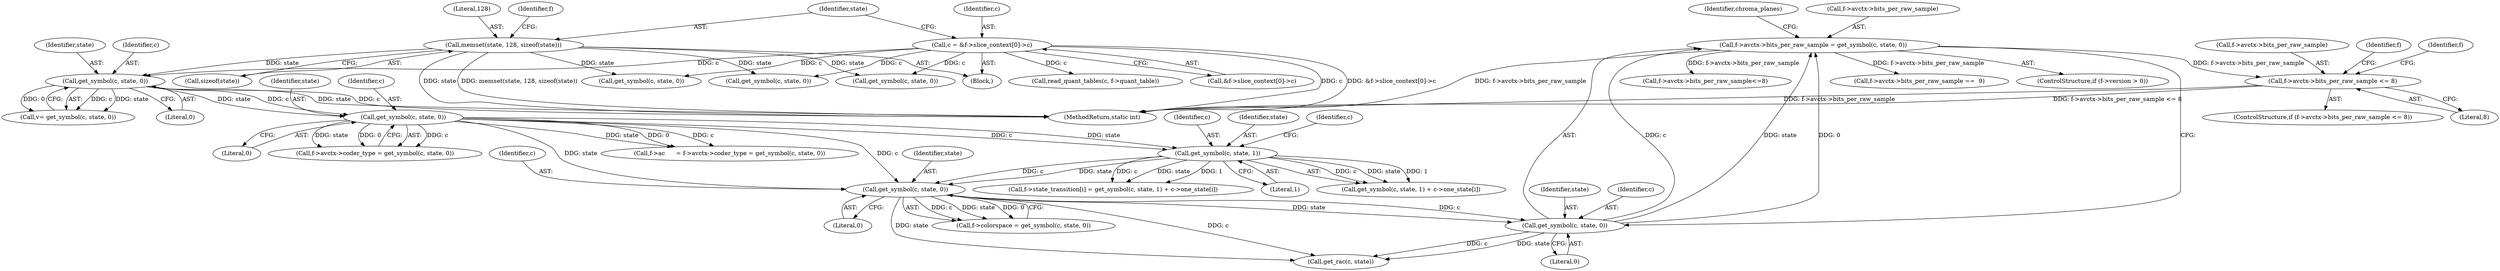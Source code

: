 digraph "0_FFmpeg_547d690d676064069d44703a1917e0dab7e33445@pointer" {
"1000343" [label="(Call,f->avctx->bits_per_raw_sample <= 8)"];
"1000225" [label="(Call,f->avctx->bits_per_raw_sample = get_symbol(c, state, 0))"];
"1000231" [label="(Call,get_symbol(c, state, 0))"];
"1000215" [label="(Call,get_symbol(c, state, 0))"];
"1000202" [label="(Call,get_symbol(c, state, 1))"];
"1000175" [label="(Call,get_symbol(c, state, 0))"];
"1000142" [label="(Call,get_symbol(c, state, 0))"];
"1000113" [label="(Call,c = &f->slice_context[0]->c)"];
"1000123" [label="(Call,memset(state, 128, sizeof(state)))"];
"1000205" [label="(Literal,1)"];
"1000201" [label="(Call,get_symbol(c, state, 1) + c->one_state[i])"];
"1000368" [label="(Call,f->avctx->bits_per_raw_sample<=8)"];
"1000142" [label="(Call,get_symbol(c, state, 0))"];
"1000195" [label="(Call,f->state_transition[i] = get_symbol(c, state, 1) + c->one_state[i])"];
"1000217" [label="(Identifier,state)"];
"1000234" [label="(Literal,0)"];
"1000175" [label="(Call,get_symbol(c, state, 0))"];
"1000208" [label="(Identifier,c)"];
"1000176" [label="(Identifier,c)"];
"1000203" [label="(Identifier,c)"];
"1000361" [label="(Identifier,f)"];
"1000236" [label="(Identifier,chroma_planes)"];
"1000216" [label="(Identifier,c)"];
"1000169" [label="(Call,f->avctx->coder_type = get_symbol(c, state, 0))"];
"1000342" [label="(ControlStructure,if (f->avctx->bits_per_raw_sample <= 8))"];
"1001295" [label="(MethodReturn,static int)"];
"1000211" [label="(Call,f->colorspace = get_symbol(c, state, 0))"];
"1000226" [label="(Call,f->avctx->bits_per_raw_sample)"];
"1000218" [label="(Literal,0)"];
"1000113" [label="(Call,c = &f->slice_context[0]->c)"];
"1000233" [label="(Identifier,state)"];
"1000225" [label="(Call,f->avctx->bits_per_raw_sample = get_symbol(c, state, 0))"];
"1000237" [label="(Call,get_rac(c, state))"];
"1000140" [label="(Call,v= get_symbol(c, state, 0))"];
"1000202" [label="(Call,get_symbol(c, state, 1))"];
"1000353" [label="(Identifier,f)"];
"1000145" [label="(Literal,0)"];
"1000838" [label="(Call,read_quant_tables(c, f->quant_table))"];
"1000178" [label="(Literal,0)"];
"1000720" [label="(Call,f->avctx->bits_per_raw_sample ==  9)"];
"1000868" [label="(Call,get_symbol(c, state, 0))"];
"1000219" [label="(ControlStructure,if (f->version > 0))"];
"1000125" [label="(Literal,128)"];
"1000177" [label="(Identifier,state)"];
"1000104" [label="(Block,)"];
"1000131" [label="(Identifier,f)"];
"1000204" [label="(Identifier,state)"];
"1000144" [label="(Identifier,state)"];
"1000143" [label="(Identifier,c)"];
"1000232" [label="(Identifier,c)"];
"1000165" [label="(Call,f->ac      = f->avctx->coder_type = get_symbol(c, state, 0))"];
"1000215" [label="(Call,get_symbol(c, state, 0))"];
"1000115" [label="(Call,&f->slice_context[0]->c)"];
"1001201" [label="(Call,get_symbol(c, state, 0))"];
"1001016" [label="(Call,get_symbol(c, state, 0))"];
"1000231" [label="(Call,get_symbol(c, state, 0))"];
"1000343" [label="(Call,f->avctx->bits_per_raw_sample <= 8)"];
"1000114" [label="(Identifier,c)"];
"1000123" [label="(Call,memset(state, 128, sizeof(state)))"];
"1000349" [label="(Literal,8)"];
"1000124" [label="(Identifier,state)"];
"1000126" [label="(Call,sizeof(state))"];
"1000344" [label="(Call,f->avctx->bits_per_raw_sample)"];
"1000343" -> "1000342"  [label="AST: "];
"1000343" -> "1000349"  [label="CFG: "];
"1000344" -> "1000343"  [label="AST: "];
"1000349" -> "1000343"  [label="AST: "];
"1000353" -> "1000343"  [label="CFG: "];
"1000361" -> "1000343"  [label="CFG: "];
"1000343" -> "1001295"  [label="DDG: f->avctx->bits_per_raw_sample"];
"1000343" -> "1001295"  [label="DDG: f->avctx->bits_per_raw_sample <= 8"];
"1000225" -> "1000343"  [label="DDG: f->avctx->bits_per_raw_sample"];
"1000225" -> "1000219"  [label="AST: "];
"1000225" -> "1000231"  [label="CFG: "];
"1000226" -> "1000225"  [label="AST: "];
"1000231" -> "1000225"  [label="AST: "];
"1000236" -> "1000225"  [label="CFG: "];
"1000225" -> "1001295"  [label="DDG: f->avctx->bits_per_raw_sample"];
"1000231" -> "1000225"  [label="DDG: c"];
"1000231" -> "1000225"  [label="DDG: state"];
"1000231" -> "1000225"  [label="DDG: 0"];
"1000225" -> "1000368"  [label="DDG: f->avctx->bits_per_raw_sample"];
"1000225" -> "1000720"  [label="DDG: f->avctx->bits_per_raw_sample"];
"1000231" -> "1000234"  [label="CFG: "];
"1000232" -> "1000231"  [label="AST: "];
"1000233" -> "1000231"  [label="AST: "];
"1000234" -> "1000231"  [label="AST: "];
"1000215" -> "1000231"  [label="DDG: c"];
"1000215" -> "1000231"  [label="DDG: state"];
"1000231" -> "1000237"  [label="DDG: c"];
"1000231" -> "1000237"  [label="DDG: state"];
"1000215" -> "1000211"  [label="AST: "];
"1000215" -> "1000218"  [label="CFG: "];
"1000216" -> "1000215"  [label="AST: "];
"1000217" -> "1000215"  [label="AST: "];
"1000218" -> "1000215"  [label="AST: "];
"1000211" -> "1000215"  [label="CFG: "];
"1000215" -> "1000211"  [label="DDG: c"];
"1000215" -> "1000211"  [label="DDG: state"];
"1000215" -> "1000211"  [label="DDG: 0"];
"1000202" -> "1000215"  [label="DDG: c"];
"1000202" -> "1000215"  [label="DDG: state"];
"1000175" -> "1000215"  [label="DDG: c"];
"1000175" -> "1000215"  [label="DDG: state"];
"1000215" -> "1000237"  [label="DDG: c"];
"1000215" -> "1000237"  [label="DDG: state"];
"1000202" -> "1000201"  [label="AST: "];
"1000202" -> "1000205"  [label="CFG: "];
"1000203" -> "1000202"  [label="AST: "];
"1000204" -> "1000202"  [label="AST: "];
"1000205" -> "1000202"  [label="AST: "];
"1000208" -> "1000202"  [label="CFG: "];
"1000202" -> "1000195"  [label="DDG: c"];
"1000202" -> "1000195"  [label="DDG: state"];
"1000202" -> "1000195"  [label="DDG: 1"];
"1000202" -> "1000201"  [label="DDG: c"];
"1000202" -> "1000201"  [label="DDG: state"];
"1000202" -> "1000201"  [label="DDG: 1"];
"1000175" -> "1000202"  [label="DDG: c"];
"1000175" -> "1000202"  [label="DDG: state"];
"1000175" -> "1000169"  [label="AST: "];
"1000175" -> "1000178"  [label="CFG: "];
"1000176" -> "1000175"  [label="AST: "];
"1000177" -> "1000175"  [label="AST: "];
"1000178" -> "1000175"  [label="AST: "];
"1000169" -> "1000175"  [label="CFG: "];
"1000175" -> "1000165"  [label="DDG: c"];
"1000175" -> "1000165"  [label="DDG: state"];
"1000175" -> "1000165"  [label="DDG: 0"];
"1000175" -> "1000169"  [label="DDG: c"];
"1000175" -> "1000169"  [label="DDG: state"];
"1000175" -> "1000169"  [label="DDG: 0"];
"1000142" -> "1000175"  [label="DDG: c"];
"1000142" -> "1000175"  [label="DDG: state"];
"1000142" -> "1000140"  [label="AST: "];
"1000142" -> "1000145"  [label="CFG: "];
"1000143" -> "1000142"  [label="AST: "];
"1000144" -> "1000142"  [label="AST: "];
"1000145" -> "1000142"  [label="AST: "];
"1000140" -> "1000142"  [label="CFG: "];
"1000142" -> "1001295"  [label="DDG: state"];
"1000142" -> "1001295"  [label="DDG: c"];
"1000142" -> "1000140"  [label="DDG: c"];
"1000142" -> "1000140"  [label="DDG: state"];
"1000142" -> "1000140"  [label="DDG: 0"];
"1000113" -> "1000142"  [label="DDG: c"];
"1000123" -> "1000142"  [label="DDG: state"];
"1000113" -> "1000104"  [label="AST: "];
"1000113" -> "1000115"  [label="CFG: "];
"1000114" -> "1000113"  [label="AST: "];
"1000115" -> "1000113"  [label="AST: "];
"1000124" -> "1000113"  [label="CFG: "];
"1000113" -> "1001295"  [label="DDG: c"];
"1000113" -> "1001295"  [label="DDG: &f->slice_context[0]->c"];
"1000113" -> "1000838"  [label="DDG: c"];
"1000113" -> "1000868"  [label="DDG: c"];
"1000113" -> "1001016"  [label="DDG: c"];
"1000113" -> "1001201"  [label="DDG: c"];
"1000123" -> "1000104"  [label="AST: "];
"1000123" -> "1000126"  [label="CFG: "];
"1000124" -> "1000123"  [label="AST: "];
"1000125" -> "1000123"  [label="AST: "];
"1000126" -> "1000123"  [label="AST: "];
"1000131" -> "1000123"  [label="CFG: "];
"1000123" -> "1001295"  [label="DDG: memset(state, 128, sizeof(state))"];
"1000123" -> "1001295"  [label="DDG: state"];
"1000123" -> "1000868"  [label="DDG: state"];
"1000123" -> "1001016"  [label="DDG: state"];
"1000123" -> "1001201"  [label="DDG: state"];
}
